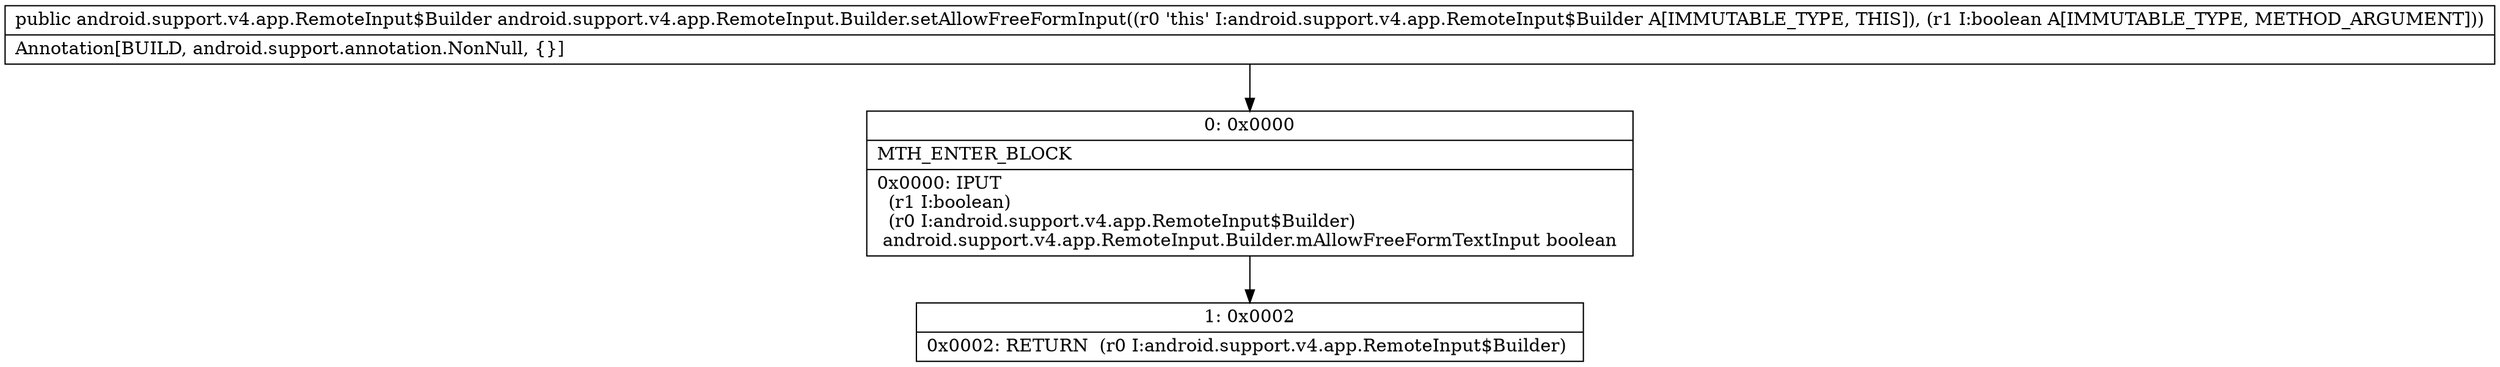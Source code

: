 digraph "CFG forandroid.support.v4.app.RemoteInput.Builder.setAllowFreeFormInput(Z)Landroid\/support\/v4\/app\/RemoteInput$Builder;" {
Node_0 [shape=record,label="{0\:\ 0x0000|MTH_ENTER_BLOCK\l|0x0000: IPUT  \l  (r1 I:boolean)\l  (r0 I:android.support.v4.app.RemoteInput$Builder)\l android.support.v4.app.RemoteInput.Builder.mAllowFreeFormTextInput boolean \l}"];
Node_1 [shape=record,label="{1\:\ 0x0002|0x0002: RETURN  (r0 I:android.support.v4.app.RemoteInput$Builder) \l}"];
MethodNode[shape=record,label="{public android.support.v4.app.RemoteInput$Builder android.support.v4.app.RemoteInput.Builder.setAllowFreeFormInput((r0 'this' I:android.support.v4.app.RemoteInput$Builder A[IMMUTABLE_TYPE, THIS]), (r1 I:boolean A[IMMUTABLE_TYPE, METHOD_ARGUMENT]))  | Annotation[BUILD, android.support.annotation.NonNull, \{\}]\l}"];
MethodNode -> Node_0;
Node_0 -> Node_1;
}


